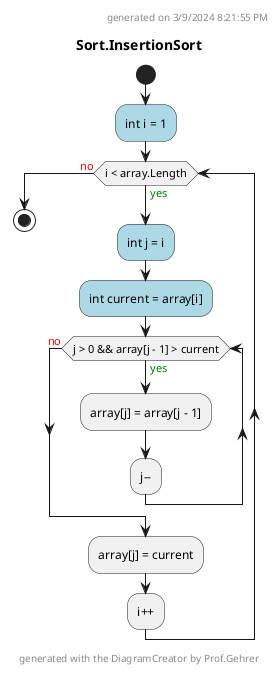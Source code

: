 @startuml Sort.InsertionSort
header
generated on 3/9/2024 8:21:55 PM
end header
title Sort.InsertionSort
start
#LightBlue:int i = 1;
while (i < array.Length) is (<color:green>yes)
    #LightBlue:int j = i;
    #LightBlue:int current = array[i];
    while (j > 0 && array[j - 1] > current) is (<color:green>yes)
        :array[j] = array[j - 1];
        :j--;
    endwhile (<color:red>no)
    :array[j] = current;
:i++;
endwhile (<color:red>no)
footer
generated with the DiagramCreator by Prof.Gehrer
end footer
stop
@enduml
